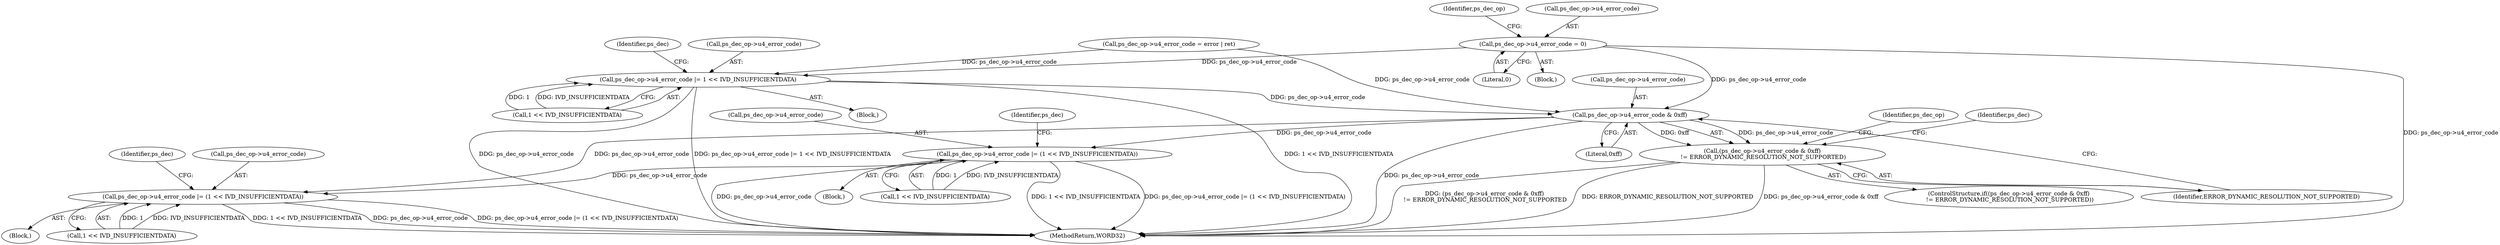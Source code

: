 digraph "0_Android_0b23c81c3dd9ec38f7e6806a3955fed1925541a0@pointer" {
"1000491" [label="(Call,ps_dec_op->u4_error_code = 0)"];
"1001230" [label="(Call,ps_dec_op->u4_error_code |= 1 << IVD_INSUFFICIENTDATA)"];
"1001733" [label="(Call,ps_dec_op->u4_error_code & 0xff)"];
"1001732" [label="(Call,(ps_dec_op->u4_error_code & 0xff)\n != ERROR_DYNAMIC_RESOLUTION_NOT_SUPPORTED)"];
"1001765" [label="(Call,ps_dec_op->u4_error_code |= (1 << IVD_INSUFFICIENTDATA))"];
"1001785" [label="(Call,ps_dec_op->u4_error_code |= (1 << IVD_INSUFFICIENTDATA))"];
"1001733" [label="(Call,ps_dec_op->u4_error_code & 0xff)"];
"1002226" [label="(MethodReturn,WORD32)"];
"1001786" [label="(Call,ps_dec_op->u4_error_code)"];
"1001738" [label="(Identifier,ERROR_DYNAMIC_RESOLUTION_NOT_SUPPORTED)"];
"1001794" [label="(Identifier,ps_dec)"];
"1000156" [label="(Block,)"];
"1001761" [label="(Identifier,ps_dec)"];
"1001766" [label="(Call,ps_dec_op->u4_error_code)"];
"1001234" [label="(Call,1 << IVD_INSUFFICIENTDATA)"];
"1001765" [label="(Call,ps_dec_op->u4_error_code |= (1 << IVD_INSUFFICIENTDATA))"];
"1000491" [label="(Call,ps_dec_op->u4_error_code = 0)"];
"1001742" [label="(Identifier,ps_dec_op)"];
"1001732" [label="(Call,(ps_dec_op->u4_error_code & 0xff)\n != ERROR_DYNAMIC_RESOLUTION_NOT_SUPPORTED)"];
"1001785" [label="(Call,ps_dec_op->u4_error_code |= (1 << IVD_INSUFFICIENTDATA))"];
"1001776" [label="(Identifier,ps_dec)"];
"1000495" [label="(Literal,0)"];
"1000498" [label="(Identifier,ps_dec_op)"];
"1001789" [label="(Call,1 << IVD_INSUFFICIENTDATA)"];
"1001731" [label="(ControlStructure,if((ps_dec_op->u4_error_code & 0xff)\n != ERROR_DYNAMIC_RESOLUTION_NOT_SUPPORTED))"];
"1000492" [label="(Call,ps_dec_op->u4_error_code)"];
"1001784" [label="(Block,)"];
"1001240" [label="(Identifier,ps_dec)"];
"1001764" [label="(Block,)"];
"1001224" [label="(Block,)"];
"1001769" [label="(Call,1 << IVD_INSUFFICIENTDATA)"];
"1001300" [label="(Call,ps_dec_op->u4_error_code = error | ret)"];
"1001737" [label="(Literal,0xff)"];
"1001734" [label="(Call,ps_dec_op->u4_error_code)"];
"1001230" [label="(Call,ps_dec_op->u4_error_code |= 1 << IVD_INSUFFICIENTDATA)"];
"1001231" [label="(Call,ps_dec_op->u4_error_code)"];
"1000491" -> "1000156"  [label="AST: "];
"1000491" -> "1000495"  [label="CFG: "];
"1000492" -> "1000491"  [label="AST: "];
"1000495" -> "1000491"  [label="AST: "];
"1000498" -> "1000491"  [label="CFG: "];
"1000491" -> "1002226"  [label="DDG: ps_dec_op->u4_error_code"];
"1000491" -> "1001230"  [label="DDG: ps_dec_op->u4_error_code"];
"1000491" -> "1001733"  [label="DDG: ps_dec_op->u4_error_code"];
"1001230" -> "1001224"  [label="AST: "];
"1001230" -> "1001234"  [label="CFG: "];
"1001231" -> "1001230"  [label="AST: "];
"1001234" -> "1001230"  [label="AST: "];
"1001240" -> "1001230"  [label="CFG: "];
"1001230" -> "1002226"  [label="DDG: ps_dec_op->u4_error_code |= 1 << IVD_INSUFFICIENTDATA"];
"1001230" -> "1002226"  [label="DDG: 1 << IVD_INSUFFICIENTDATA"];
"1001230" -> "1002226"  [label="DDG: ps_dec_op->u4_error_code"];
"1001300" -> "1001230"  [label="DDG: ps_dec_op->u4_error_code"];
"1001234" -> "1001230"  [label="DDG: 1"];
"1001234" -> "1001230"  [label="DDG: IVD_INSUFFICIENTDATA"];
"1001230" -> "1001733"  [label="DDG: ps_dec_op->u4_error_code"];
"1001733" -> "1001732"  [label="AST: "];
"1001733" -> "1001737"  [label="CFG: "];
"1001734" -> "1001733"  [label="AST: "];
"1001737" -> "1001733"  [label="AST: "];
"1001738" -> "1001733"  [label="CFG: "];
"1001733" -> "1002226"  [label="DDG: ps_dec_op->u4_error_code"];
"1001733" -> "1001732"  [label="DDG: ps_dec_op->u4_error_code"];
"1001733" -> "1001732"  [label="DDG: 0xff"];
"1001300" -> "1001733"  [label="DDG: ps_dec_op->u4_error_code"];
"1001733" -> "1001765"  [label="DDG: ps_dec_op->u4_error_code"];
"1001733" -> "1001785"  [label="DDG: ps_dec_op->u4_error_code"];
"1001732" -> "1001731"  [label="AST: "];
"1001732" -> "1001738"  [label="CFG: "];
"1001738" -> "1001732"  [label="AST: "];
"1001742" -> "1001732"  [label="CFG: "];
"1001761" -> "1001732"  [label="CFG: "];
"1001732" -> "1002226"  [label="DDG: (ps_dec_op->u4_error_code & 0xff)\n != ERROR_DYNAMIC_RESOLUTION_NOT_SUPPORTED"];
"1001732" -> "1002226"  [label="DDG: ERROR_DYNAMIC_RESOLUTION_NOT_SUPPORTED"];
"1001732" -> "1002226"  [label="DDG: ps_dec_op->u4_error_code & 0xff"];
"1001765" -> "1001764"  [label="AST: "];
"1001765" -> "1001769"  [label="CFG: "];
"1001766" -> "1001765"  [label="AST: "];
"1001769" -> "1001765"  [label="AST: "];
"1001776" -> "1001765"  [label="CFG: "];
"1001765" -> "1002226"  [label="DDG: ps_dec_op->u4_error_code"];
"1001765" -> "1002226"  [label="DDG: 1 << IVD_INSUFFICIENTDATA"];
"1001765" -> "1002226"  [label="DDG: ps_dec_op->u4_error_code |= (1 << IVD_INSUFFICIENTDATA)"];
"1001769" -> "1001765"  [label="DDG: 1"];
"1001769" -> "1001765"  [label="DDG: IVD_INSUFFICIENTDATA"];
"1001765" -> "1001785"  [label="DDG: ps_dec_op->u4_error_code"];
"1001785" -> "1001784"  [label="AST: "];
"1001785" -> "1001789"  [label="CFG: "];
"1001786" -> "1001785"  [label="AST: "];
"1001789" -> "1001785"  [label="AST: "];
"1001794" -> "1001785"  [label="CFG: "];
"1001785" -> "1002226"  [label="DDG: ps_dec_op->u4_error_code"];
"1001785" -> "1002226"  [label="DDG: ps_dec_op->u4_error_code |= (1 << IVD_INSUFFICIENTDATA)"];
"1001785" -> "1002226"  [label="DDG: 1 << IVD_INSUFFICIENTDATA"];
"1001789" -> "1001785"  [label="DDG: 1"];
"1001789" -> "1001785"  [label="DDG: IVD_INSUFFICIENTDATA"];
}

